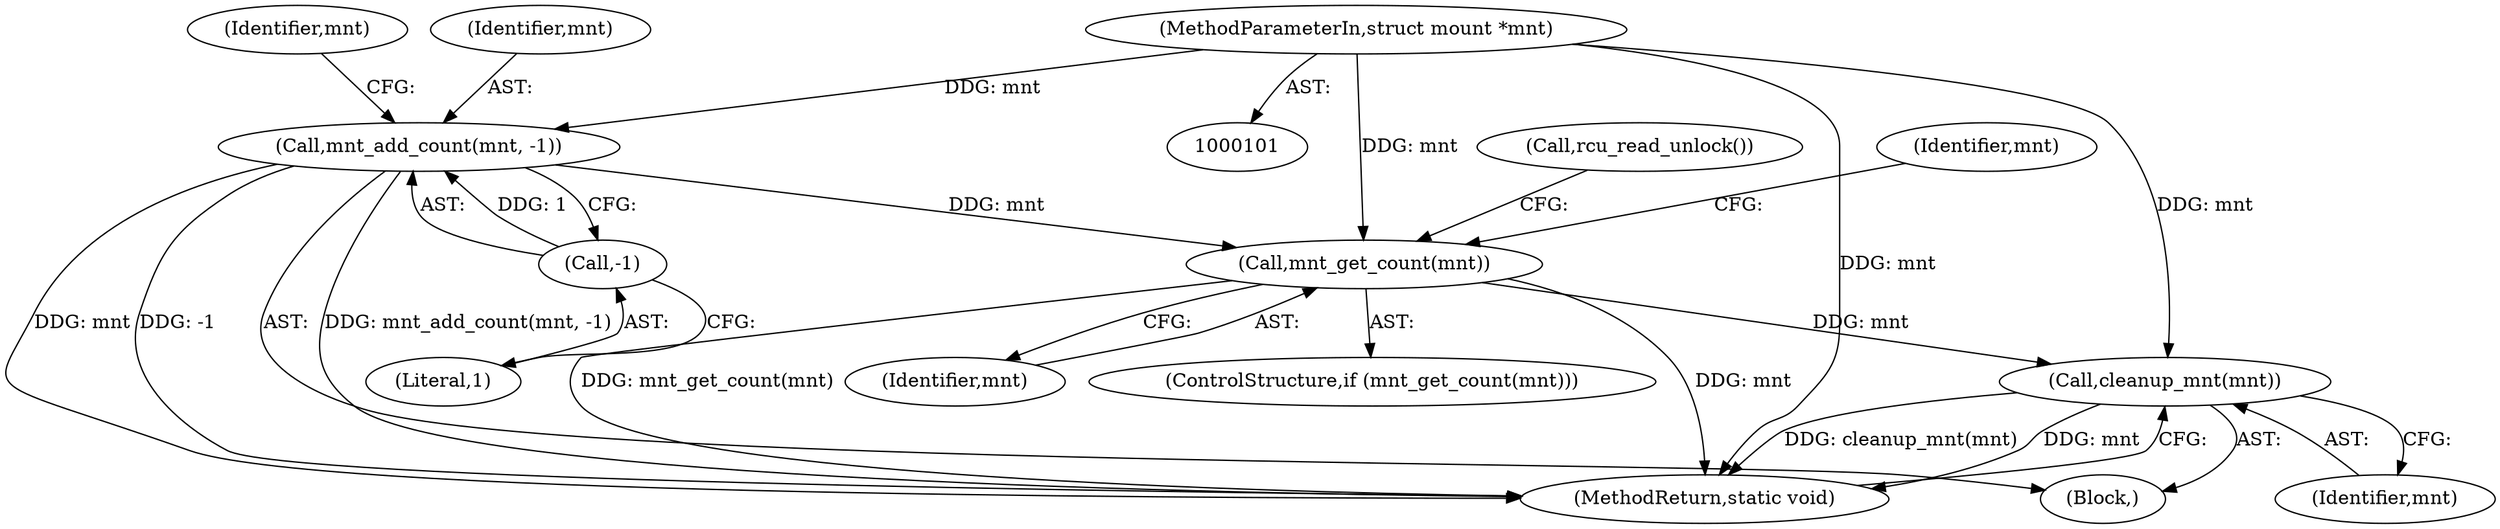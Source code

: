 digraph "0_linux_ce07d891a0891d3c0d0c2d73d577490486b809e1_0@pointer" {
"1000119" [label="(Call,mnt_get_count(mnt))"];
"1000105" [label="(Call,mnt_add_count(mnt, -1))"];
"1000102" [label="(MethodParameterIn,struct mount *mnt)"];
"1000107" [label="(Call,-1)"];
"1000219" [label="(Call,cleanup_mnt(mnt))"];
"1000220" [label="(Identifier,mnt)"];
"1000119" [label="(Call,mnt_get_count(mnt))"];
"1000103" [label="(Block,)"];
"1000112" [label="(Identifier,mnt)"];
"1000221" [label="(MethodReturn,static void)"];
"1000122" [label="(Call,rcu_read_unlock())"];
"1000219" [label="(Call,cleanup_mnt(mnt))"];
"1000120" [label="(Identifier,mnt)"];
"1000105" [label="(Call,mnt_add_count(mnt, -1))"];
"1000118" [label="(ControlStructure,if (mnt_get_count(mnt)))"];
"1000130" [label="(Identifier,mnt)"];
"1000108" [label="(Literal,1)"];
"1000106" [label="(Identifier,mnt)"];
"1000102" [label="(MethodParameterIn,struct mount *mnt)"];
"1000107" [label="(Call,-1)"];
"1000119" -> "1000118"  [label="AST: "];
"1000119" -> "1000120"  [label="CFG: "];
"1000120" -> "1000119"  [label="AST: "];
"1000122" -> "1000119"  [label="CFG: "];
"1000130" -> "1000119"  [label="CFG: "];
"1000119" -> "1000221"  [label="DDG: mnt_get_count(mnt)"];
"1000119" -> "1000221"  [label="DDG: mnt"];
"1000105" -> "1000119"  [label="DDG: mnt"];
"1000102" -> "1000119"  [label="DDG: mnt"];
"1000119" -> "1000219"  [label="DDG: mnt"];
"1000105" -> "1000103"  [label="AST: "];
"1000105" -> "1000107"  [label="CFG: "];
"1000106" -> "1000105"  [label="AST: "];
"1000107" -> "1000105"  [label="AST: "];
"1000112" -> "1000105"  [label="CFG: "];
"1000105" -> "1000221"  [label="DDG: -1"];
"1000105" -> "1000221"  [label="DDG: mnt_add_count(mnt, -1)"];
"1000105" -> "1000221"  [label="DDG: mnt"];
"1000102" -> "1000105"  [label="DDG: mnt"];
"1000107" -> "1000105"  [label="DDG: 1"];
"1000102" -> "1000101"  [label="AST: "];
"1000102" -> "1000221"  [label="DDG: mnt"];
"1000102" -> "1000219"  [label="DDG: mnt"];
"1000107" -> "1000108"  [label="CFG: "];
"1000108" -> "1000107"  [label="AST: "];
"1000219" -> "1000103"  [label="AST: "];
"1000219" -> "1000220"  [label="CFG: "];
"1000220" -> "1000219"  [label="AST: "];
"1000221" -> "1000219"  [label="CFG: "];
"1000219" -> "1000221"  [label="DDG: cleanup_mnt(mnt)"];
"1000219" -> "1000221"  [label="DDG: mnt"];
}
